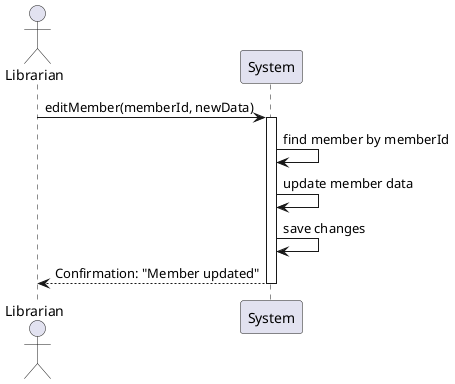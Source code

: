 @startuml
'https://plantuml.com/sequence-diagram
actor Librarian
participant "System" as sys

Librarian -> sys: editMember(memberId, newData)
activate sys

sys -> sys: find member by memberId
sys -> sys: update member data
sys -> sys: save changes

sys --> Librarian: Confirmation: "Member updated"
deactivate sys
@enduml
